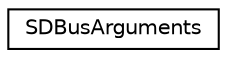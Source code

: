 digraph "Graphical Class Hierarchy"
{
 // LATEX_PDF_SIZE
  edge [fontname="Helvetica",fontsize="10",labelfontname="Helvetica",labelfontsize="10"];
  node [fontname="Helvetica",fontsize="10",shape=record];
  rankdir="LR";
  Node0 [label="SDBusArguments",height=0.2,width=0.4,color="black", fillcolor="white", style="filled",URL="$classSDBusArguments.html",tooltip=" "];
}
